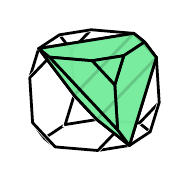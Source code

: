 % polymake for julian
% Thu Jul  5 23:36:08 2018
% unnamed

\begin{tikzpicture}[x  = {(0.9cm,-0.076cm)},
                    y  = {(-0.06cm,0.95cm)},
                    z  = {(-0.44cm,-0.29cm)},
                    scale = .3,
                    color = {lightgray}]


  % DEF POINTS
  \coordinate (v0_unnamed__1) at (2, 2, 1);
  \coordinate (v1_unnamed__1) at (2, 1, 2);
  \coordinate (v2_unnamed__1) at (2, 2, -1);
  \coordinate (v3_unnamed__1) at (1, 2, 2);
  \coordinate (v4_unnamed__1) at (2, 1, -2);
  \coordinate (v5_unnamed__1) at (2, -1, 2);
  \coordinate (v6_unnamed__1) at (1, 2, -2);
  \coordinate (v7_unnamed__1) at (2, -2, 1);
  \coordinate (v8_unnamed__1) at (-1, 2, 2);
  \coordinate (v9_unnamed__1) at (2, -1, -2);
  \coordinate (v10_unnamed__1) at (1, -2, 2);
  \coordinate (v11_unnamed__1) at (-2, 2, 1);
  \coordinate (v12_unnamed__1) at (2, -2, -1);
  \coordinate (v13_unnamed__1) at (-1, 2, -2);
  \coordinate (v14_unnamed__1) at (-2, 1, 2);
  \coordinate (v15_unnamed__1) at (1, -2, -2);
  \coordinate (v16_unnamed__1) at (-2, 2, -1);
  \coordinate (v17_unnamed__1) at (-1, -2, 2);
  \coordinate (v18_unnamed__1) at (-2, 1, -2);
  \coordinate (v19_unnamed__1) at (-2, -1, 2);
  \coordinate (v20_unnamed__1) at (-1, -2, -2);
  \coordinate (v21_unnamed__1) at (-2, -2, 1);
  \coordinate (v22_unnamed__1) at (-2, -1, -2);
  \coordinate (v23_unnamed__1) at (-2, -2, -1);


  % EDGES STYLE
  \definecolor{edgecolor_unnamed__1}{rgb}{ 0,0,0 }
  \tikzstyle{facestyle_unnamed__1} = [fill=none, fill opacity=0.85, preaction={draw=white, line cap=round, line width=1.5 pt}, draw=edgecolor_unnamed__1, line width=1 pt, line cap=round, line join=round]


  % FACES and EDGES and POINTS in the right order
  \draw[facestyle_unnamed__1] (v6_unnamed__1) -- (v2_unnamed__1) -- (v4_unnamed__1) -- (v6_unnamed__1) -- cycle;
  \draw[facestyle_unnamed__1] (v15_unnamed__1) -- (v9_unnamed__1) -- (v12_unnamed__1) -- (v15_unnamed__1) -- cycle;
  \draw[facestyle_unnamed__1] (v17_unnamed__1) -- (v21_unnamed__1) -- (v23_unnamed__1) -- (v20_unnamed__1) -- (v15_unnamed__1) -- (v12_unnamed__1) -- (v7_unnamed__1) -- (v10_unnamed__1) -- (v17_unnamed__1) -- cycle;
  \draw[facestyle_unnamed__1] (v18_unnamed__1) -- (v16_unnamed__1) -- (v13_unnamed__1) -- (v18_unnamed__1) -- cycle;
  \draw[facestyle_unnamed__1] (v23_unnamed__1) -- (v21_unnamed__1) -- (v19_unnamed__1) -- (v14_unnamed__1) -- (v11_unnamed__1) -- (v16_unnamed__1) -- (v18_unnamed__1) -- (v22_unnamed__1) -- (v23_unnamed__1) -- cycle;
  \draw[facestyle_unnamed__1] (v23_unnamed__1) -- (v22_unnamed__1) -- (v20_unnamed__1) -- (v23_unnamed__1) -- cycle;


  %POINTS


  %FACETS
  \draw[facestyle_unnamed__1] (v22_unnamed__1) -- (v18_unnamed__1) -- (v13_unnamed__1) -- (v6_unnamed__1) -- (v4_unnamed__1) -- (v9_unnamed__1) -- (v15_unnamed__1) -- (v20_unnamed__1) -- (v22_unnamed__1) -- cycle;


  %POINTS


  %FACETS
  \draw[facestyle_unnamed__1] (v19_unnamed__1) -- (v21_unnamed__1) -- (v17_unnamed__1) -- (v19_unnamed__1) -- cycle;


  %POINTS


  %FACETS
  \draw[facestyle_unnamed__1] (v11_unnamed__1) -- (v14_unnamed__1) -- (v8_unnamed__1) -- (v11_unnamed__1) -- cycle;
  \draw[facestyle_unnamed__1] (v16_unnamed__1) -- (v11_unnamed__1) -- (v8_unnamed__1) -- (v3_unnamed__1) -- (v0_unnamed__1) -- (v2_unnamed__1) -- (v6_unnamed__1) -- (v13_unnamed__1) -- (v16_unnamed__1) -- cycle;


  %POINTS


  %FACETS
  \draw[facestyle_unnamed__1] (v5_unnamed__1) -- (v10_unnamed__1) -- (v7_unnamed__1) -- (v5_unnamed__1) -- cycle;
  \draw[facestyle_unnamed__1] (v1_unnamed__1) -- (v5_unnamed__1) -- (v7_unnamed__1) -- (v12_unnamed__1) -- (v9_unnamed__1) -- (v4_unnamed__1) -- (v2_unnamed__1) -- (v0_unnamed__1) -- (v1_unnamed__1) -- cycle;


  %POINTS


  %FACETS
  \draw[facestyle_unnamed__1] (v3_unnamed__1) -- (v1_unnamed__1) -- (v0_unnamed__1) -- (v3_unnamed__1) -- cycle;


  %POINTS


  %FACETS
  \draw[facestyle_unnamed__1] (v14_unnamed__1) -- (v19_unnamed__1) -- (v17_unnamed__1) -- (v10_unnamed__1) -- (v5_unnamed__1) -- (v1_unnamed__1) -- (v3_unnamed__1) -- (v8_unnamed__1) -- (v14_unnamed__1) -- cycle;


  %POINTS


  %FACETS

  % DEF POINTS
  \coordinate (v0_unnamed__2) at (2, 2, 1);
  \coordinate (v1_unnamed__2) at (2, 1, 2);
  \coordinate (v2_unnamed__2) at (2, 2, -1);
  \coordinate (v3_unnamed__2) at (1, 2, 2);
  \coordinate (v4_unnamed__2) at (2, 1, -2);
  \coordinate (v5_unnamed__2) at (2, -1, 2);
  \coordinate (v6_unnamed__2) at (1, 2, -2);
  \coordinate (v7_unnamed__2) at (2, -2, 1);
  \coordinate (v8_unnamed__2) at (-1, 2, 2);
  \coordinate (v9_unnamed__2) at (-2, 2, 1);
  \coordinate (v10_unnamed__2) at (-1, -2, -2);
  \coordinate (v11_unnamed__2) at (-2, -1, -2);


  % EDGES STYLE
  \definecolor{edgecolor_unnamed__2}{rgb}{ 0,0,0 }

  % FACES STYLE
  \definecolor{facetcolor_unnamed__2}{rgb}{ 0.467,0.925,0.62 }

  \tikzstyle{facestyle_unnamed__2} = [fill=facetcolor_unnamed__2, fill opacity=0.85, draw=edgecolor_unnamed__2, line width=1 pt, line cap=round, line join=round]


  % FACES and EDGES and POINTS in the right order
  \draw[facestyle_unnamed__2] (v6_unnamed__2) -- (v2_unnamed__2) -- (v4_unnamed__2) -- (v6_unnamed__2) -- cycle;
  \draw[facestyle_unnamed__2] (v7_unnamed__2) -- (v10_unnamed__2) -- (v4_unnamed__2) -- (v7_unnamed__2) -- cycle;
  \draw[facestyle_unnamed__2] (v6_unnamed__2) -- (v11_unnamed__2) -- (v9_unnamed__2) -- (v6_unnamed__2) -- cycle;
  \draw[facestyle_unnamed__2] (v10_unnamed__2) -- (v11_unnamed__2) -- (v6_unnamed__2) -- (v4_unnamed__2) -- (v10_unnamed__2) -- cycle;
  \draw[facestyle_unnamed__2] (v9_unnamed__2) -- (v11_unnamed__2) -- (v10_unnamed__2) -- (v7_unnamed__2) -- (v5_unnamed__2) -- (v8_unnamed__2) -- (v9_unnamed__2) -- cycle;


  %POINTS


  %FACETS
  \draw[facestyle_unnamed__2] (v6_unnamed__2) -- (v9_unnamed__2) -- (v8_unnamed__2) -- (v3_unnamed__2) -- (v0_unnamed__2) -- (v2_unnamed__2) -- (v6_unnamed__2) -- cycle;


  %POINTS


  %FACETS
  \draw[facestyle_unnamed__2] (v5_unnamed__2) -- (v7_unnamed__2) -- (v4_unnamed__2) -- (v2_unnamed__2) -- (v0_unnamed__2) -- (v1_unnamed__2) -- (v5_unnamed__2) -- cycle;


  %POINTS


  %FACETS
  \draw[facestyle_unnamed__2] (v0_unnamed__2) -- (v3_unnamed__2) -- (v1_unnamed__2) -- (v0_unnamed__2) -- cycle;


  %POINTS


  %FACETS
  \draw[facestyle_unnamed__2] (v8_unnamed__2) -- (v5_unnamed__2) -- (v1_unnamed__2) -- (v3_unnamed__2) -- (v8_unnamed__2) -- cycle;


  %POINTS


  %FACETS

\end{tikzpicture}
